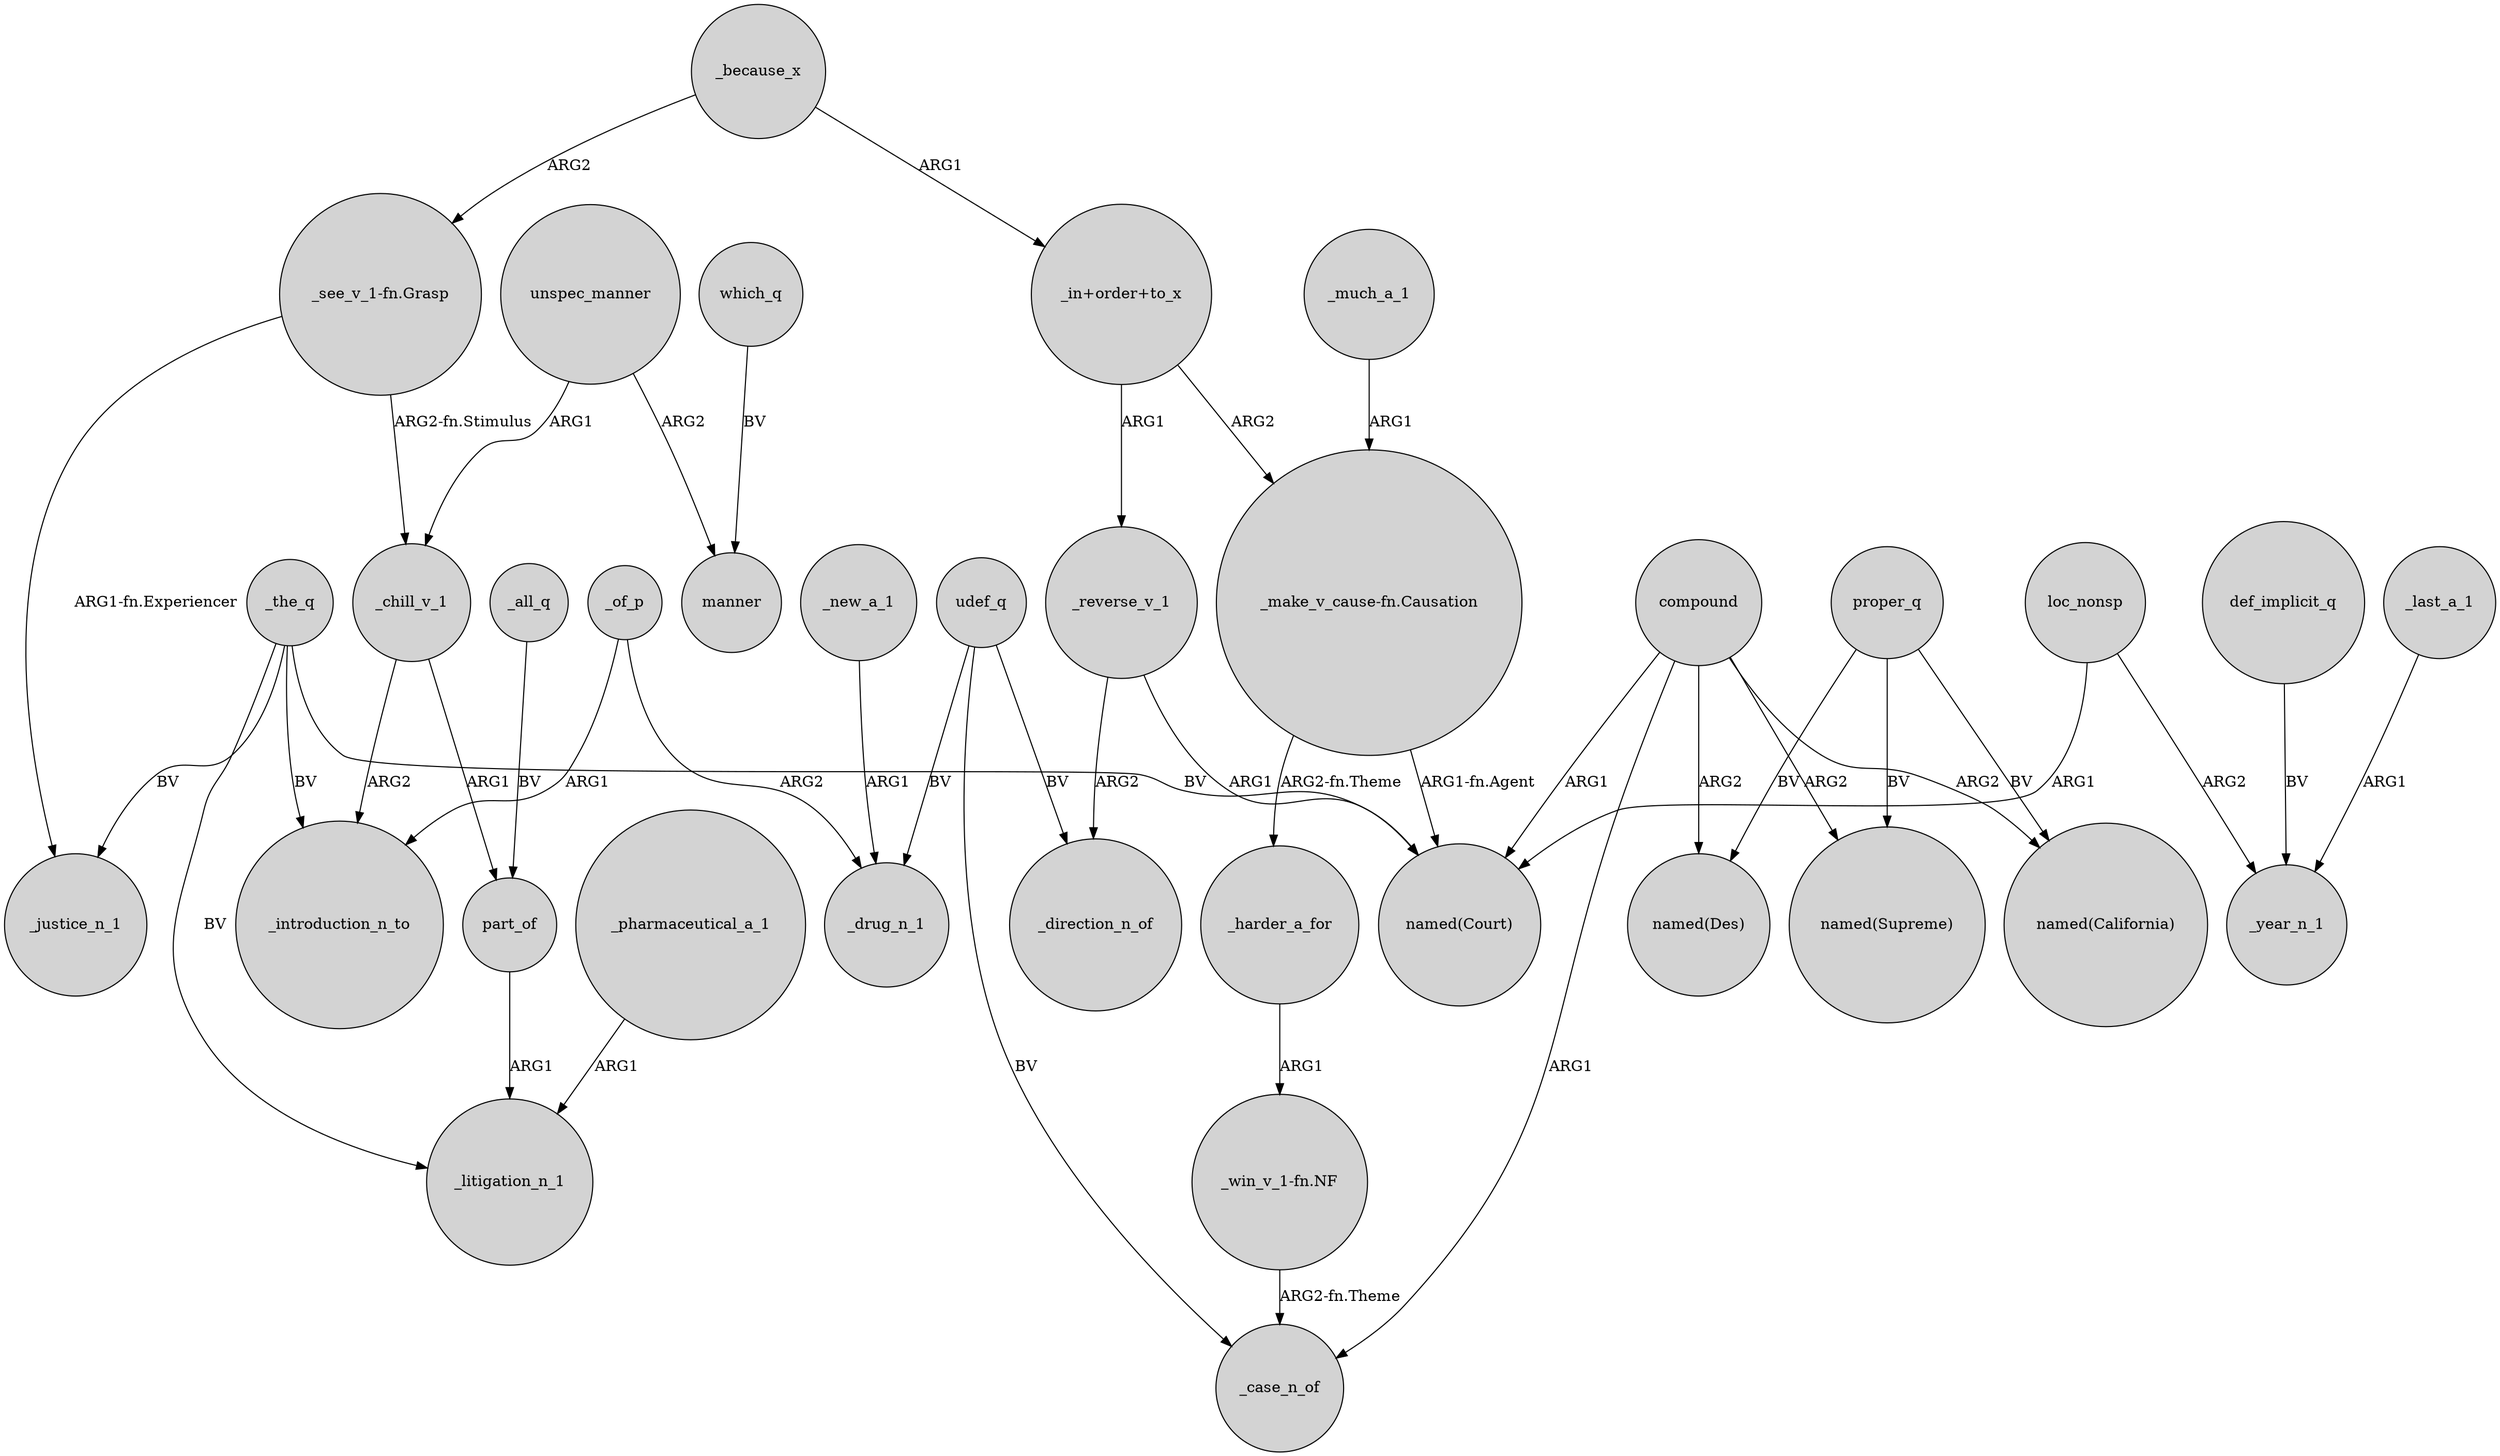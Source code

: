 digraph {
	node [shape=circle style=filled]
	_because_x -> "_see_v_1-fn.Grasp" [label=ARG2]
	"_in+order+to_x" -> "_make_v_cause-fn.Causation" [label=ARG2]
	"_see_v_1-fn.Grasp" -> _justice_n_1 [label="ARG1-fn.Experiencer"]
	_all_q -> part_of [label=BV]
	_the_q -> _introduction_n_to [label=BV]
	def_implicit_q -> _year_n_1 [label=BV]
	_the_q -> _justice_n_1 [label=BV]
	_new_a_1 -> _drug_n_1 [label=ARG1]
	_chill_v_1 -> _introduction_n_to [label=ARG2]
	loc_nonsp -> "named(Court)" [label=ARG1]
	udef_q -> _direction_n_of [label=BV]
	compound -> "named(Des)" [label=ARG2]
	_chill_v_1 -> part_of [label=ARG1]
	proper_q -> "named(California)" [label=BV]
	_the_q -> "named(Court)" [label=BV]
	which_q -> manner [label=BV]
	_reverse_v_1 -> "named(Court)" [label=ARG1]
	"_make_v_cause-fn.Causation" -> "named(Court)" [label="ARG1-fn.Agent"]
	"_in+order+to_x" -> _reverse_v_1 [label=ARG1]
	udef_q -> _drug_n_1 [label=BV]
	_because_x -> "_in+order+to_x" [label=ARG1]
	"_see_v_1-fn.Grasp" -> _chill_v_1 [label="ARG2-fn.Stimulus"]
	compound -> _case_n_of [label=ARG1]
	compound -> "named(Supreme)" [label=ARG2]
	_much_a_1 -> "_make_v_cause-fn.Causation" [label=ARG1]
	_of_p -> _drug_n_1 [label=ARG2]
	_of_p -> _introduction_n_to [label=ARG1]
	loc_nonsp -> _year_n_1 [label=ARG2]
	proper_q -> "named(Supreme)" [label=BV]
	_the_q -> _litigation_n_1 [label=BV]
	_last_a_1 -> _year_n_1 [label=ARG1]
	"_make_v_cause-fn.Causation" -> _harder_a_for [label="ARG2-fn.Theme"]
	"_win_v_1-fn.NF" -> _case_n_of [label="ARG2-fn.Theme"]
	_harder_a_for -> "_win_v_1-fn.NF" [label=ARG1]
	_pharmaceutical_a_1 -> _litigation_n_1 [label=ARG1]
	_reverse_v_1 -> _direction_n_of [label=ARG2]
	compound -> "named(California)" [label=ARG2]
	unspec_manner -> _chill_v_1 [label=ARG1]
	part_of -> _litigation_n_1 [label=ARG1]
	proper_q -> "named(Des)" [label=BV]
	udef_q -> _case_n_of [label=BV]
	unspec_manner -> manner [label=ARG2]
	compound -> "named(Court)" [label=ARG1]
}
